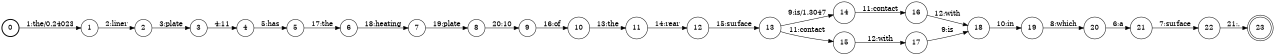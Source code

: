 digraph FST {
rankdir = LR;
size = "8.5,11";
label = "";
center = 1;
orientation = Portrait;
ranksep = "0.4";
nodesep = "0.25";
0 [label = "0", shape = circle, style = bold, fontsize = 14]
	0 -> 1 [label = "1:the/0.24023", fontsize = 14];
1 [label = "1", shape = circle, style = solid, fontsize = 14]
	1 -> 2 [label = "2:liner", fontsize = 14];
2 [label = "2", shape = circle, style = solid, fontsize = 14]
	2 -> 3 [label = "3:plate", fontsize = 14];
3 [label = "3", shape = circle, style = solid, fontsize = 14]
	3 -> 4 [label = "4:11", fontsize = 14];
4 [label = "4", shape = circle, style = solid, fontsize = 14]
	4 -> 5 [label = "5:has", fontsize = 14];
5 [label = "5", shape = circle, style = solid, fontsize = 14]
	5 -> 6 [label = "17:the", fontsize = 14];
6 [label = "6", shape = circle, style = solid, fontsize = 14]
	6 -> 7 [label = "18:heating", fontsize = 14];
7 [label = "7", shape = circle, style = solid, fontsize = 14]
	7 -> 8 [label = "19:plate", fontsize = 14];
8 [label = "8", shape = circle, style = solid, fontsize = 14]
	8 -> 9 [label = "20:10", fontsize = 14];
9 [label = "9", shape = circle, style = solid, fontsize = 14]
	9 -> 10 [label = "16:of", fontsize = 14];
10 [label = "10", shape = circle, style = solid, fontsize = 14]
	10 -> 11 [label = "13:the", fontsize = 14];
11 [label = "11", shape = circle, style = solid, fontsize = 14]
	11 -> 12 [label = "14:rear", fontsize = 14];
12 [label = "12", shape = circle, style = solid, fontsize = 14]
	12 -> 13 [label = "15:surface", fontsize = 14];
13 [label = "13", shape = circle, style = solid, fontsize = 14]
	13 -> 14 [label = "9:is/1.3047", fontsize = 14];
	13 -> 15 [label = "11:contact", fontsize = 14];
14 [label = "14", shape = circle, style = solid, fontsize = 14]
	14 -> 16 [label = "11:contact", fontsize = 14];
15 [label = "15", shape = circle, style = solid, fontsize = 14]
	15 -> 17 [label = "12:with", fontsize = 14];
16 [label = "16", shape = circle, style = solid, fontsize = 14]
	16 -> 18 [label = "12:with", fontsize = 14];
17 [label = "17", shape = circle, style = solid, fontsize = 14]
	17 -> 18 [label = "9:is", fontsize = 14];
18 [label = "18", shape = circle, style = solid, fontsize = 14]
	18 -> 19 [label = "10:in", fontsize = 14];
19 [label = "19", shape = circle, style = solid, fontsize = 14]
	19 -> 20 [label = "8:which", fontsize = 14];
20 [label = "20", shape = circle, style = solid, fontsize = 14]
	20 -> 21 [label = "6:a", fontsize = 14];
21 [label = "21", shape = circle, style = solid, fontsize = 14]
	21 -> 22 [label = "7:surface", fontsize = 14];
22 [label = "22", shape = circle, style = solid, fontsize = 14]
	22 -> 23 [label = "21:.", fontsize = 14];
23 [label = "23", shape = doublecircle, style = solid, fontsize = 14]
}
